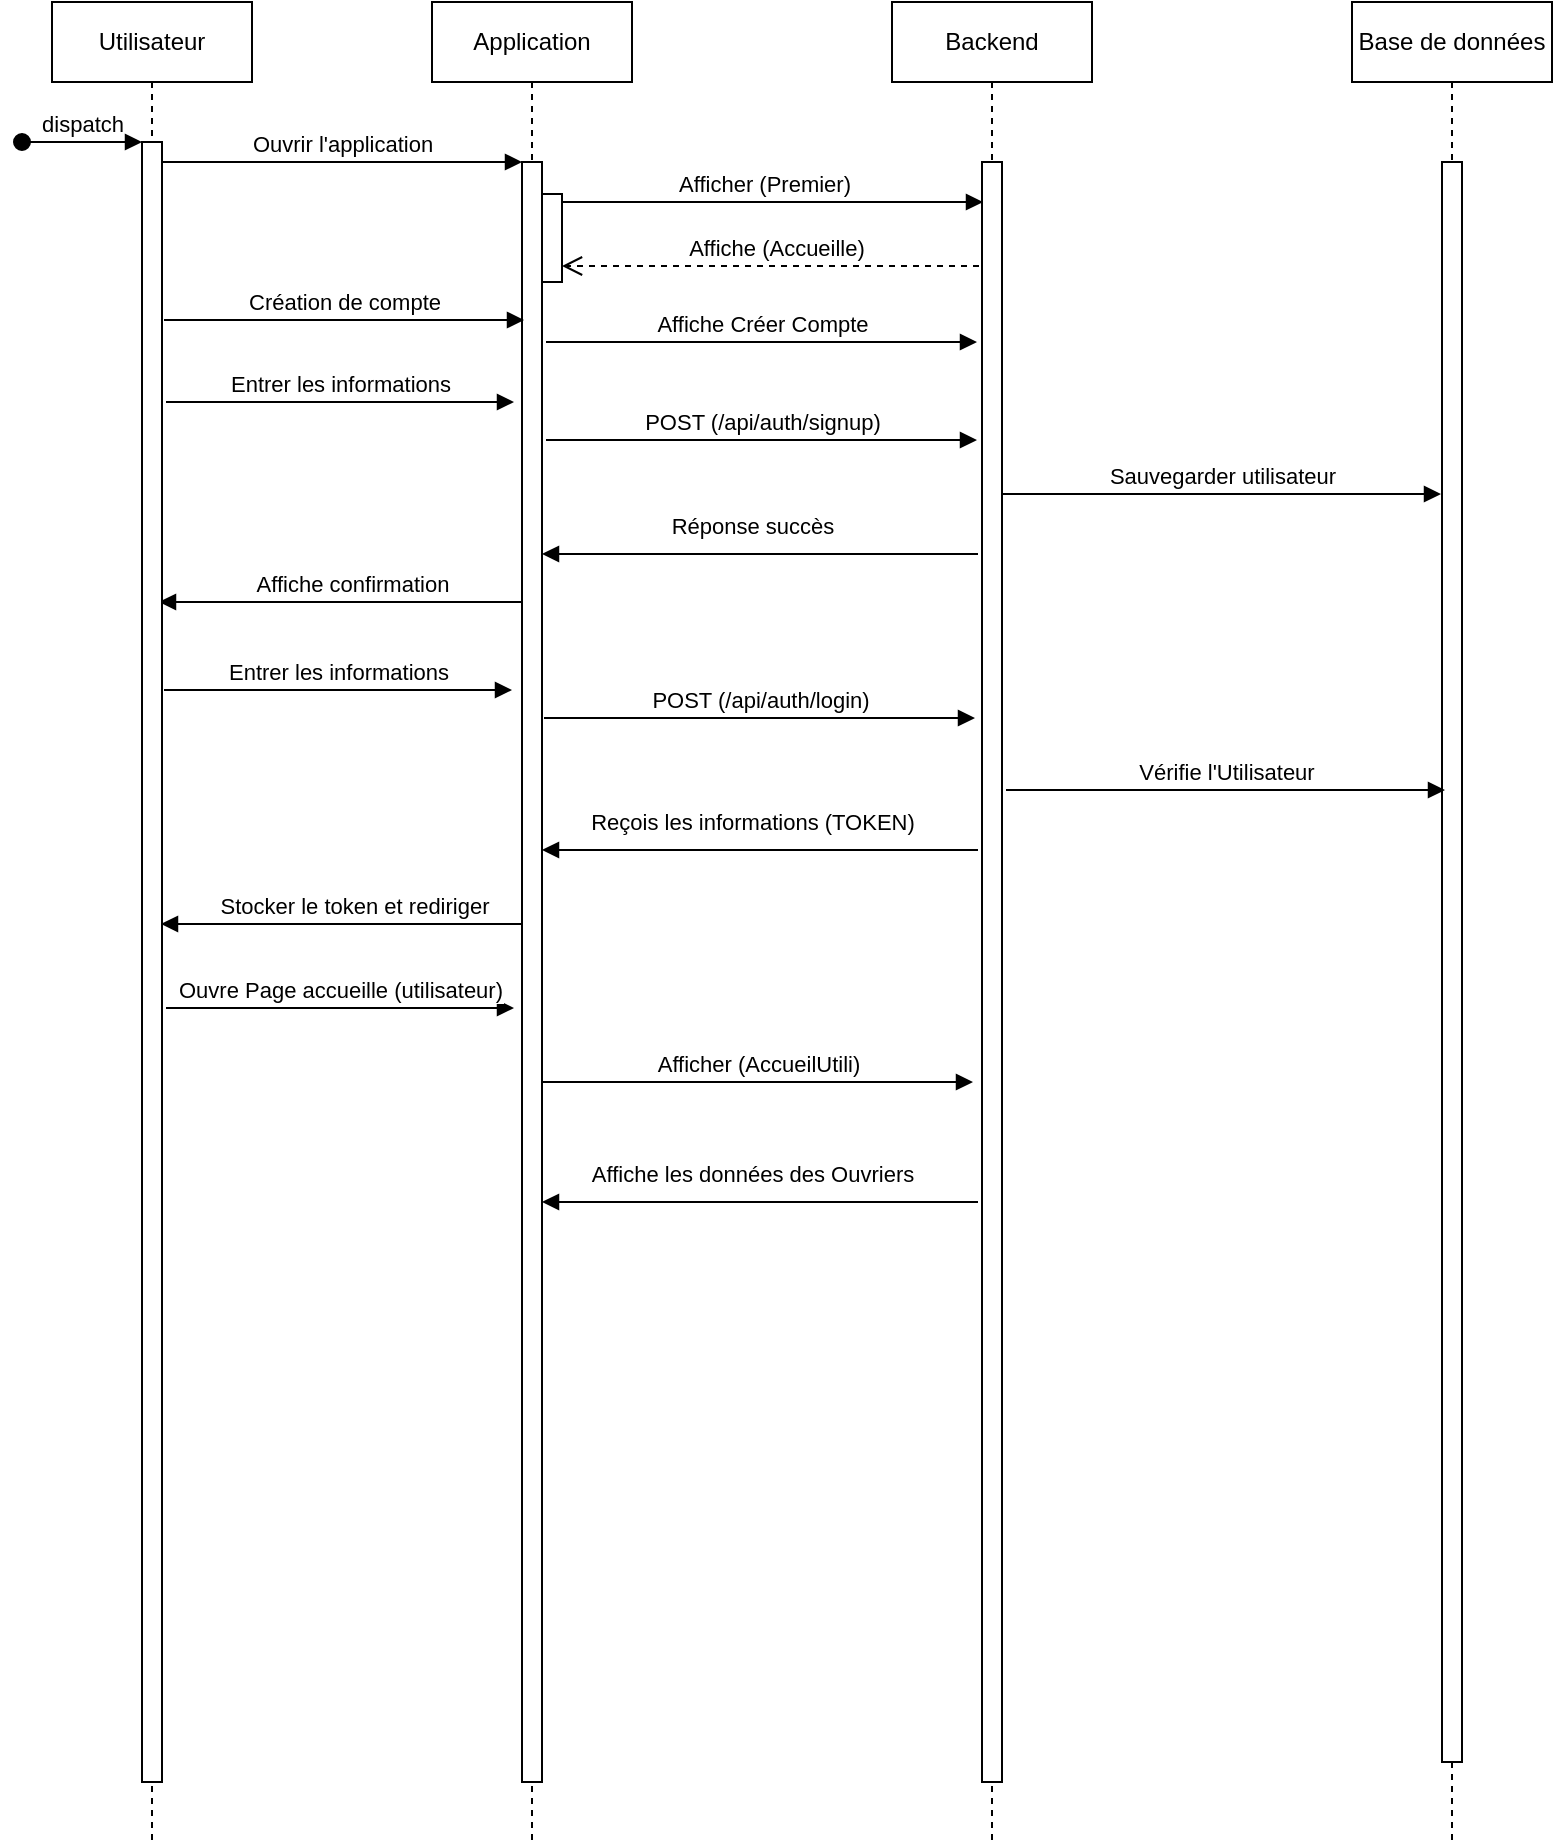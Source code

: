 <mxfile version="24.4.7" type="github">
  <diagram name="Page-1" id="2YBvvXClWsGukQMizWep">
    <mxGraphModel dx="1674" dy="790" grid="1" gridSize="10" guides="1" tooltips="1" connect="1" arrows="1" fold="1" page="1" pageScale="1" pageWidth="1169" pageHeight="827" math="0" shadow="0">
      <root>
        <mxCell id="0" />
        <mxCell id="1" parent="0" />
        <mxCell id="kJeLLSi_RfSuqpP4eZGx-26" value="Stocker le token et rediriger" style="html=1;verticalAlign=bottom;endArrow=block;edgeStyle=elbowEdgeStyle;elbow=vertical;curved=0;rounded=0;" edge="1" parent="1">
          <mxGeometry x="0.286" relative="1" as="geometry">
            <mxPoint x="195" y="501" as="sourcePoint" />
            <Array as="points">
              <mxPoint x="280" y="501" />
            </Array>
            <mxPoint x="94.5" y="501" as="targetPoint" />
            <mxPoint as="offset" />
          </mxGeometry>
        </mxCell>
        <mxCell id="kJeLLSi_RfSuqpP4eZGx-24" value="Affiche confirmation" style="html=1;verticalAlign=bottom;endArrow=block;edgeStyle=elbowEdgeStyle;elbow=vertical;curved=0;rounded=0;" edge="1" parent="1">
          <mxGeometry x="0.286" relative="1" as="geometry">
            <mxPoint x="194" y="340" as="sourcePoint" />
            <Array as="points">
              <mxPoint x="279" y="340" />
            </Array>
            <mxPoint x="93.5" y="340" as="targetPoint" />
            <mxPoint as="offset" />
          </mxGeometry>
        </mxCell>
        <mxCell id="aM9ryv3xv72pqoxQDRHE-1" value="Utilisateur" style="shape=umlLifeline;perimeter=lifelinePerimeter;whiteSpace=wrap;html=1;container=0;dropTarget=0;collapsible=0;recursiveResize=0;outlineConnect=0;portConstraint=eastwest;newEdgeStyle={&quot;edgeStyle&quot;:&quot;elbowEdgeStyle&quot;,&quot;elbow&quot;:&quot;vertical&quot;,&quot;curved&quot;:0,&quot;rounded&quot;:0};" parent="1" vertex="1">
          <mxGeometry x="40" y="40" width="100" height="920" as="geometry" />
        </mxCell>
        <mxCell id="aM9ryv3xv72pqoxQDRHE-2" value="" style="html=1;points=[];perimeter=orthogonalPerimeter;outlineConnect=0;targetShapes=umlLifeline;portConstraint=eastwest;newEdgeStyle={&quot;edgeStyle&quot;:&quot;elbowEdgeStyle&quot;,&quot;elbow&quot;:&quot;vertical&quot;,&quot;curved&quot;:0,&quot;rounded&quot;:0};" parent="aM9ryv3xv72pqoxQDRHE-1" vertex="1">
          <mxGeometry x="45" y="70" width="10" height="820" as="geometry" />
        </mxCell>
        <mxCell id="aM9ryv3xv72pqoxQDRHE-3" value="dispatch" style="html=1;verticalAlign=bottom;startArrow=oval;endArrow=block;startSize=8;edgeStyle=elbowEdgeStyle;elbow=vertical;curved=0;rounded=0;" parent="aM9ryv3xv72pqoxQDRHE-1" target="aM9ryv3xv72pqoxQDRHE-2" edge="1">
          <mxGeometry relative="1" as="geometry">
            <mxPoint x="-15" y="70" as="sourcePoint" />
          </mxGeometry>
        </mxCell>
        <mxCell id="aM9ryv3xv72pqoxQDRHE-5" value="&lt;div&gt;Application&lt;/div&gt;" style="shape=umlLifeline;perimeter=lifelinePerimeter;whiteSpace=wrap;html=1;container=0;dropTarget=0;collapsible=0;recursiveResize=0;outlineConnect=0;portConstraint=eastwest;newEdgeStyle={&quot;edgeStyle&quot;:&quot;elbowEdgeStyle&quot;,&quot;elbow&quot;:&quot;vertical&quot;,&quot;curved&quot;:0,&quot;rounded&quot;:0};" parent="1" vertex="1">
          <mxGeometry x="230" y="40" width="100" height="920" as="geometry" />
        </mxCell>
        <mxCell id="aM9ryv3xv72pqoxQDRHE-6" value="" style="html=1;points=[];perimeter=orthogonalPerimeter;outlineConnect=0;targetShapes=umlLifeline;portConstraint=eastwest;newEdgeStyle={&quot;edgeStyle&quot;:&quot;elbowEdgeStyle&quot;,&quot;elbow&quot;:&quot;vertical&quot;,&quot;curved&quot;:0,&quot;rounded&quot;:0};" parent="aM9ryv3xv72pqoxQDRHE-5" vertex="1">
          <mxGeometry x="45" y="80" width="10" height="810" as="geometry" />
        </mxCell>
        <mxCell id="aM9ryv3xv72pqoxQDRHE-7" value="Ouvrir l&#39;application" style="html=1;verticalAlign=bottom;endArrow=block;edgeStyle=elbowEdgeStyle;elbow=vertical;curved=0;rounded=0;" parent="1" source="aM9ryv3xv72pqoxQDRHE-2" target="aM9ryv3xv72pqoxQDRHE-6" edge="1">
          <mxGeometry relative="1" as="geometry">
            <mxPoint x="195" y="130" as="sourcePoint" />
            <Array as="points">
              <mxPoint x="180" y="120" />
            </Array>
          </mxGeometry>
        </mxCell>
        <mxCell id="aM9ryv3xv72pqoxQDRHE-8" value="Affiche (Accueille)" style="html=1;verticalAlign=bottom;endArrow=open;dashed=1;endSize=8;edgeStyle=elbowEdgeStyle;elbow=vertical;curved=0;rounded=0;" parent="1" edge="1">
          <mxGeometry relative="1" as="geometry">
            <mxPoint x="295" y="172" as="targetPoint" />
            <Array as="points">
              <mxPoint x="390" y="172" />
            </Array>
            <mxPoint x="509.5" y="172" as="sourcePoint" />
          </mxGeometry>
        </mxCell>
        <mxCell id="kJeLLSi_RfSuqpP4eZGx-1" value="Backend " style="shape=umlLifeline;perimeter=lifelinePerimeter;whiteSpace=wrap;html=1;container=0;dropTarget=0;collapsible=0;recursiveResize=0;outlineConnect=0;portConstraint=eastwest;newEdgeStyle={&quot;edgeStyle&quot;:&quot;elbowEdgeStyle&quot;,&quot;elbow&quot;:&quot;vertical&quot;,&quot;curved&quot;:0,&quot;rounded&quot;:0};" vertex="1" parent="1">
          <mxGeometry x="460" y="40" width="100" height="920" as="geometry" />
        </mxCell>
        <mxCell id="kJeLLSi_RfSuqpP4eZGx-2" value="" style="html=1;points=[];perimeter=orthogonalPerimeter;outlineConnect=0;targetShapes=umlLifeline;portConstraint=eastwest;newEdgeStyle={&quot;edgeStyle&quot;:&quot;elbowEdgeStyle&quot;,&quot;elbow&quot;:&quot;vertical&quot;,&quot;curved&quot;:0,&quot;rounded&quot;:0};" vertex="1" parent="kJeLLSi_RfSuqpP4eZGx-1">
          <mxGeometry x="45" y="80" width="10" height="810" as="geometry" />
        </mxCell>
        <mxCell id="kJeLLSi_RfSuqpP4eZGx-3" value="&lt;div&gt;Base de données&lt;/div&gt;" style="shape=umlLifeline;perimeter=lifelinePerimeter;whiteSpace=wrap;html=1;container=0;dropTarget=0;collapsible=0;recursiveResize=0;outlineConnect=0;portConstraint=eastwest;newEdgeStyle={&quot;edgeStyle&quot;:&quot;elbowEdgeStyle&quot;,&quot;elbow&quot;:&quot;vertical&quot;,&quot;curved&quot;:0,&quot;rounded&quot;:0};" vertex="1" parent="1">
          <mxGeometry x="690" y="40" width="100" height="920" as="geometry" />
        </mxCell>
        <mxCell id="kJeLLSi_RfSuqpP4eZGx-4" value="" style="html=1;points=[];perimeter=orthogonalPerimeter;outlineConnect=0;targetShapes=umlLifeline;portConstraint=eastwest;newEdgeStyle={&quot;edgeStyle&quot;:&quot;elbowEdgeStyle&quot;,&quot;elbow&quot;:&quot;vertical&quot;,&quot;curved&quot;:0,&quot;rounded&quot;:0};" vertex="1" parent="kJeLLSi_RfSuqpP4eZGx-3">
          <mxGeometry x="45" y="80" width="10" height="800" as="geometry" />
        </mxCell>
        <mxCell id="kJeLLSi_RfSuqpP4eZGx-5" value="Afficher (Premier)" style="html=1;verticalAlign=bottom;endArrow=block;edgeStyle=elbowEdgeStyle;elbow=vertical;curved=0;rounded=0;" edge="1" parent="1">
          <mxGeometry relative="1" as="geometry">
            <mxPoint x="286" y="140" as="sourcePoint" />
            <Array as="points">
              <mxPoint x="361" y="140" />
            </Array>
            <mxPoint x="505.5" y="140" as="targetPoint" />
          </mxGeometry>
        </mxCell>
        <mxCell id="kJeLLSi_RfSuqpP4eZGx-14" value="" style="html=1;points=[];perimeter=orthogonalPerimeter;outlineConnect=0;targetShapes=umlLifeline;portConstraint=eastwest;newEdgeStyle={&quot;edgeStyle&quot;:&quot;elbowEdgeStyle&quot;,&quot;elbow&quot;:&quot;vertical&quot;,&quot;curved&quot;:0,&quot;rounded&quot;:0};" vertex="1" parent="1">
          <mxGeometry x="285" y="136" width="10" height="44" as="geometry" />
        </mxCell>
        <mxCell id="kJeLLSi_RfSuqpP4eZGx-17" value="Création de compte" style="html=1;verticalAlign=bottom;endArrow=block;edgeStyle=elbowEdgeStyle;elbow=vertical;curved=0;rounded=0;" edge="1" parent="1">
          <mxGeometry relative="1" as="geometry">
            <mxPoint x="96" y="199" as="sourcePoint" />
            <Array as="points">
              <mxPoint x="181" y="199" />
            </Array>
            <mxPoint x="276" y="199" as="targetPoint" />
          </mxGeometry>
        </mxCell>
        <mxCell id="kJeLLSi_RfSuqpP4eZGx-18" value="&lt;div&gt;Affiche Créer Compte&lt;/div&gt;" style="html=1;verticalAlign=bottom;endArrow=block;edgeStyle=elbowEdgeStyle;elbow=vertical;curved=0;rounded=0;" edge="1" parent="1">
          <mxGeometry relative="1" as="geometry">
            <mxPoint x="287" y="210" as="sourcePoint" />
            <Array as="points">
              <mxPoint x="363" y="210" />
            </Array>
            <mxPoint x="502.5" y="210" as="targetPoint" />
          </mxGeometry>
        </mxCell>
        <mxCell id="kJeLLSi_RfSuqpP4eZGx-20" value="Entrer les informations " style="html=1;verticalAlign=bottom;endArrow=block;edgeStyle=elbowEdgeStyle;elbow=vertical;curved=0;rounded=0;" edge="1" parent="1">
          <mxGeometry relative="1" as="geometry">
            <mxPoint x="97" y="240" as="sourcePoint" />
            <Array as="points">
              <mxPoint x="172" y="240" />
            </Array>
            <mxPoint x="271" y="240" as="targetPoint" />
          </mxGeometry>
        </mxCell>
        <mxCell id="kJeLLSi_RfSuqpP4eZGx-22" value="Sauvegarder utilisateur" style="html=1;verticalAlign=bottom;endArrow=block;edgeStyle=elbowEdgeStyle;elbow=vertical;curved=0;rounded=0;" edge="1" parent="1">
          <mxGeometry relative="1" as="geometry">
            <mxPoint x="515" y="286" as="sourcePoint" />
            <Array as="points">
              <mxPoint x="590" y="286" />
            </Array>
            <mxPoint x="734.5" y="286" as="targetPoint" />
          </mxGeometry>
        </mxCell>
        <mxCell id="kJeLLSi_RfSuqpP4eZGx-23" value="Réponse succès" style="html=1;verticalAlign=bottom;endArrow=block;edgeStyle=elbowEdgeStyle;elbow=vertical;curved=0;rounded=0;" edge="1" parent="1">
          <mxGeometry x="0.283" y="-5" relative="1" as="geometry">
            <mxPoint x="428" y="316" as="sourcePoint" />
            <Array as="points">
              <mxPoint x="503" y="316" />
            </Array>
            <mxPoint x="285" y="316" as="targetPoint" />
            <mxPoint as="offset" />
          </mxGeometry>
        </mxCell>
        <mxCell id="kJeLLSi_RfSuqpP4eZGx-25" value="POST (/api/auth/signup)" style="html=1;verticalAlign=bottom;endArrow=block;edgeStyle=elbowEdgeStyle;elbow=vertical;curved=0;rounded=0;" edge="1" parent="1">
          <mxGeometry relative="1" as="geometry">
            <mxPoint x="287" y="259" as="sourcePoint" />
            <Array as="points">
              <mxPoint x="363" y="259" />
            </Array>
            <mxPoint x="502.5" y="259" as="targetPoint" />
          </mxGeometry>
        </mxCell>
        <mxCell id="kJeLLSi_RfSuqpP4eZGx-27" value="Entrer les informations " style="html=1;verticalAlign=bottom;endArrow=block;edgeStyle=elbowEdgeStyle;elbow=vertical;curved=0;rounded=0;" edge="1" parent="1">
          <mxGeometry relative="1" as="geometry">
            <mxPoint x="96" y="384" as="sourcePoint" />
            <Array as="points">
              <mxPoint x="171" y="384" />
            </Array>
            <mxPoint x="270" y="384" as="targetPoint" />
          </mxGeometry>
        </mxCell>
        <mxCell id="kJeLLSi_RfSuqpP4eZGx-28" value="POST (/api/auth/login)" style="html=1;verticalAlign=bottom;endArrow=block;edgeStyle=elbowEdgeStyle;elbow=vertical;curved=0;rounded=0;" edge="1" parent="1">
          <mxGeometry relative="1" as="geometry">
            <mxPoint x="286" y="398" as="sourcePoint" />
            <Array as="points">
              <mxPoint x="362" y="398" />
            </Array>
            <mxPoint x="501.5" y="398" as="targetPoint" />
          </mxGeometry>
        </mxCell>
        <mxCell id="kJeLLSi_RfSuqpP4eZGx-29" value="Vérifie l&#39;Utilisateur " style="html=1;verticalAlign=bottom;endArrow=block;edgeStyle=elbowEdgeStyle;elbow=vertical;curved=0;rounded=0;" edge="1" parent="1">
          <mxGeometry relative="1" as="geometry">
            <mxPoint x="517" y="434" as="sourcePoint" />
            <Array as="points">
              <mxPoint x="592" y="434" />
            </Array>
            <mxPoint x="736.5" y="434" as="targetPoint" />
          </mxGeometry>
        </mxCell>
        <mxCell id="kJeLLSi_RfSuqpP4eZGx-30" value="Reçois les informations (TOKEN)" style="html=1;verticalAlign=bottom;endArrow=block;edgeStyle=elbowEdgeStyle;elbow=vertical;curved=0;rounded=0;" edge="1" parent="1">
          <mxGeometry x="0.283" y="-5" relative="1" as="geometry">
            <mxPoint x="428" y="464" as="sourcePoint" />
            <Array as="points">
              <mxPoint x="503" y="464" />
            </Array>
            <mxPoint x="285" y="464" as="targetPoint" />
            <mxPoint as="offset" />
          </mxGeometry>
        </mxCell>
        <mxCell id="kJeLLSi_RfSuqpP4eZGx-32" value="Ouvre Page accueille (utilisateur)" style="html=1;verticalAlign=bottom;endArrow=block;edgeStyle=elbowEdgeStyle;elbow=vertical;curved=0;rounded=0;" edge="1" parent="1">
          <mxGeometry relative="1" as="geometry">
            <mxPoint x="97" y="543" as="sourcePoint" />
            <Array as="points">
              <mxPoint x="172" y="543" />
            </Array>
            <mxPoint x="271" y="543" as="targetPoint" />
          </mxGeometry>
        </mxCell>
        <mxCell id="kJeLLSi_RfSuqpP4eZGx-34" value="Afficher (AccueilUtili)" style="html=1;verticalAlign=bottom;endArrow=block;edgeStyle=elbowEdgeStyle;elbow=vertical;curved=0;rounded=0;" edge="1" parent="1">
          <mxGeometry relative="1" as="geometry">
            <mxPoint x="285" y="580" as="sourcePoint" />
            <Array as="points">
              <mxPoint x="361" y="580" />
            </Array>
            <mxPoint x="500.5" y="580" as="targetPoint" />
          </mxGeometry>
        </mxCell>
        <mxCell id="kJeLLSi_RfSuqpP4eZGx-35" value="Affiche les données des Ouvriers" style="html=1;verticalAlign=bottom;endArrow=block;edgeStyle=elbowEdgeStyle;elbow=vertical;curved=0;rounded=0;" edge="1" parent="1">
          <mxGeometry x="0.283" y="-5" relative="1" as="geometry">
            <mxPoint x="428" y="640" as="sourcePoint" />
            <Array as="points">
              <mxPoint x="503" y="640" />
            </Array>
            <mxPoint x="285" y="640" as="targetPoint" />
            <mxPoint as="offset" />
          </mxGeometry>
        </mxCell>
      </root>
    </mxGraphModel>
  </diagram>
</mxfile>
